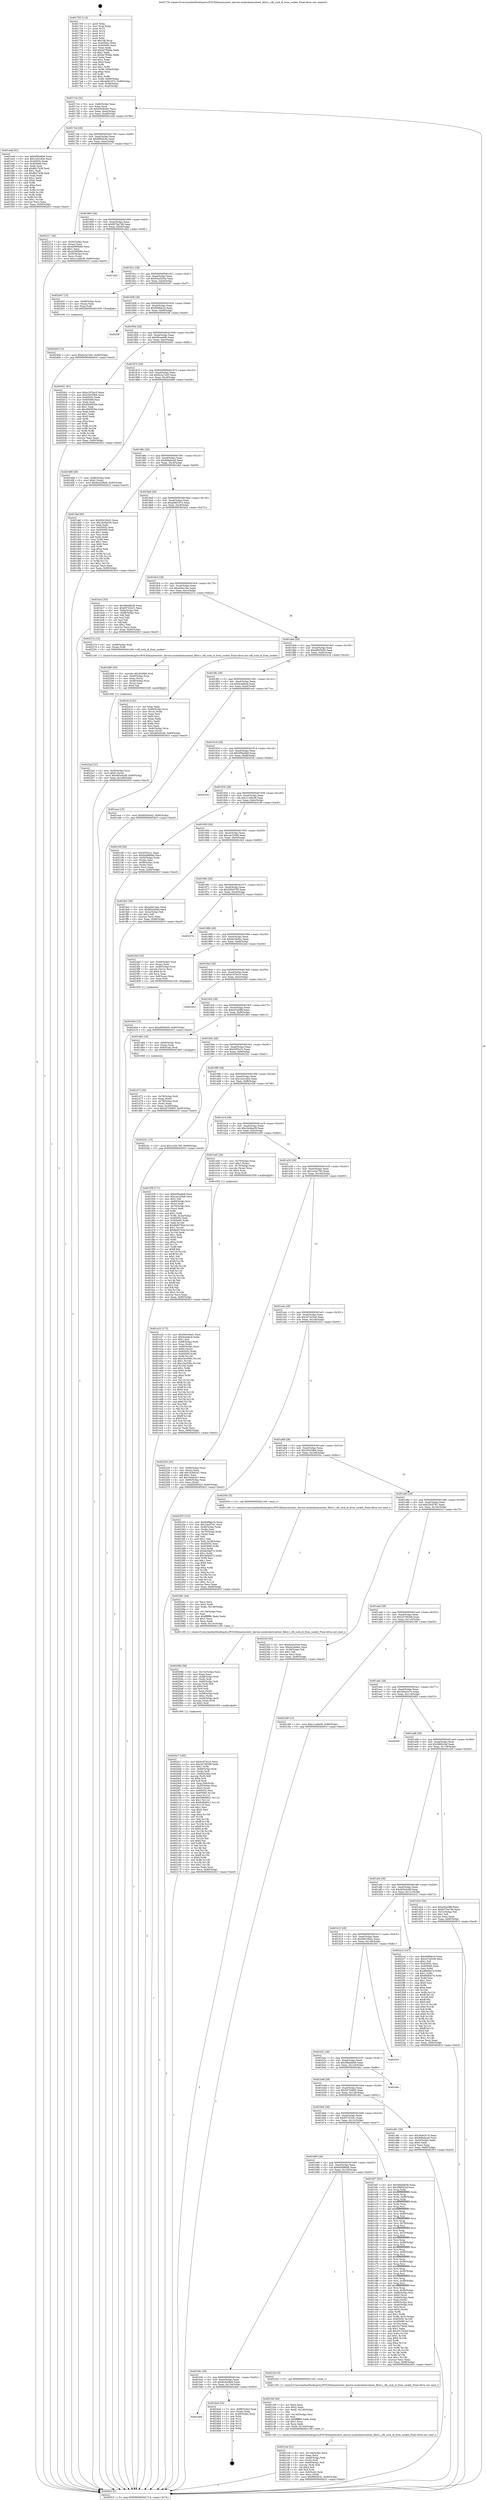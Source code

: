 digraph "0x401750" {
  label = "0x401750 (/mnt/c/Users/mathe/Desktop/tcc/POCII/binaries/extr_darwin-xnubsdnetcontent_filter.c_cfil_sock_id_from_socket_Final-ollvm.out::main(0))"
  labelloc = "t"
  node[shape=record]

  Entry [label="",width=0.3,height=0.3,shape=circle,fillcolor=black,style=filled]
  "0x4017c4" [label="{
     0x4017c4 [32]\l
     | [instrs]\l
     &nbsp;&nbsp;0x4017c4 \<+6\>: mov -0x90(%rbp),%eax\l
     &nbsp;&nbsp;0x4017ca \<+2\>: mov %eax,%ecx\l
     &nbsp;&nbsp;0x4017cc \<+6\>: sub $0x85b5b442,%ecx\l
     &nbsp;&nbsp;0x4017d2 \<+6\>: mov %eax,-0xa4(%rbp)\l
     &nbsp;&nbsp;0x4017d8 \<+6\>: mov %ecx,-0xa8(%rbp)\l
     &nbsp;&nbsp;0x4017de \<+6\>: je 0000000000401edd \<main+0x78d\>\l
  }"]
  "0x401edd" [label="{
     0x401edd [91]\l
     | [instrs]\l
     &nbsp;&nbsp;0x401edd \<+5\>: mov $0xbf5ba6b8,%eax\l
     &nbsp;&nbsp;0x401ee2 \<+5\>: mov $0x1a5ccd2e,%ecx\l
     &nbsp;&nbsp;0x401ee7 \<+7\>: mov 0x40505c,%edx\l
     &nbsp;&nbsp;0x401eee \<+7\>: mov 0x405060,%esi\l
     &nbsp;&nbsp;0x401ef5 \<+2\>: mov %edx,%edi\l
     &nbsp;&nbsp;0x401ef7 \<+6\>: add $0x8627b38,%edi\l
     &nbsp;&nbsp;0x401efd \<+3\>: sub $0x1,%edi\l
     &nbsp;&nbsp;0x401f00 \<+6\>: sub $0x8627b38,%edi\l
     &nbsp;&nbsp;0x401f06 \<+3\>: imul %edi,%edx\l
     &nbsp;&nbsp;0x401f09 \<+3\>: and $0x1,%edx\l
     &nbsp;&nbsp;0x401f0c \<+3\>: cmp $0x0,%edx\l
     &nbsp;&nbsp;0x401f0f \<+4\>: sete %r8b\l
     &nbsp;&nbsp;0x401f13 \<+3\>: cmp $0xa,%esi\l
     &nbsp;&nbsp;0x401f16 \<+4\>: setl %r9b\l
     &nbsp;&nbsp;0x401f1a \<+3\>: mov %r8b,%r10b\l
     &nbsp;&nbsp;0x401f1d \<+3\>: and %r9b,%r10b\l
     &nbsp;&nbsp;0x401f20 \<+3\>: xor %r9b,%r8b\l
     &nbsp;&nbsp;0x401f23 \<+3\>: or %r8b,%r10b\l
     &nbsp;&nbsp;0x401f26 \<+4\>: test $0x1,%r10b\l
     &nbsp;&nbsp;0x401f2a \<+3\>: cmovne %ecx,%eax\l
     &nbsp;&nbsp;0x401f2d \<+6\>: mov %eax,-0x90(%rbp)\l
     &nbsp;&nbsp;0x401f33 \<+5\>: jmp 000000000040261f \<main+0xecf\>\l
  }"]
  "0x4017e4" [label="{
     0x4017e4 [28]\l
     | [instrs]\l
     &nbsp;&nbsp;0x4017e4 \<+5\>: jmp 00000000004017e9 \<main+0x99\>\l
     &nbsp;&nbsp;0x4017e9 \<+6\>: mov -0xa4(%rbp),%eax\l
     &nbsp;&nbsp;0x4017ef \<+5\>: sub $0x8f40d24c,%eax\l
     &nbsp;&nbsp;0x4017f4 \<+6\>: mov %eax,-0xac(%rbp)\l
     &nbsp;&nbsp;0x4017fa \<+6\>: je 0000000000402217 \<main+0xac7\>\l
  }"]
  Exit [label="",width=0.3,height=0.3,shape=circle,fillcolor=black,style=filled,peripheries=2]
  "0x402217" [label="{
     0x402217 [42]\l
     | [instrs]\l
     &nbsp;&nbsp;0x402217 \<+4\>: mov -0x50(%rbp),%rax\l
     &nbsp;&nbsp;0x40221b \<+2\>: mov (%rax),%ecx\l
     &nbsp;&nbsp;0x40221d \<+6\>: sub $0x42090b60,%ecx\l
     &nbsp;&nbsp;0x402223 \<+3\>: add $0x1,%ecx\l
     &nbsp;&nbsp;0x402226 \<+6\>: add $0x42090b60,%ecx\l
     &nbsp;&nbsp;0x40222c \<+4\>: mov -0x50(%rbp),%rax\l
     &nbsp;&nbsp;0x402230 \<+2\>: mov %ecx,(%rax)\l
     &nbsp;&nbsp;0x402232 \<+10\>: movl $0xc1ca9a38,-0x90(%rbp)\l
     &nbsp;&nbsp;0x40223c \<+5\>: jmp 000000000040261f \<main+0xecf\>\l
  }"]
  "0x401800" [label="{
     0x401800 [28]\l
     | [instrs]\l
     &nbsp;&nbsp;0x401800 \<+5\>: jmp 0000000000401805 \<main+0xb5\>\l
     &nbsp;&nbsp;0x401805 \<+6\>: mov -0xa4(%rbp),%eax\l
     &nbsp;&nbsp;0x40180b \<+5\>: sub $0x937ba748,%eax\l
     &nbsp;&nbsp;0x401810 \<+6\>: mov %eax,-0xb0(%rbp)\l
     &nbsp;&nbsp;0x401816 \<+6\>: je 0000000000401d42 \<main+0x5f2\>\l
  }"]
  "0x401bb8" [label="{
     0x401bb8\l
  }", style=dashed]
  "0x401d42" [label="{
     0x401d42\l
  }", style=dashed]
  "0x40181c" [label="{
     0x40181c [28]\l
     | [instrs]\l
     &nbsp;&nbsp;0x40181c \<+5\>: jmp 0000000000401821 \<main+0xd1\>\l
     &nbsp;&nbsp;0x401821 \<+6\>: mov -0xa4(%rbp),%eax\l
     &nbsp;&nbsp;0x401827 \<+5\>: sub $0x93a3203a,%eax\l
     &nbsp;&nbsp;0x40182c \<+6\>: mov %eax,-0xb4(%rbp)\l
     &nbsp;&nbsp;0x401832 \<+6\>: je 0000000000402447 \<main+0xcf7\>\l
  }"]
  "0x4024a4" [label="{
     0x4024a4 [24]\l
     | [instrs]\l
     &nbsp;&nbsp;0x4024a4 \<+7\>: mov -0x88(%rbp),%rax\l
     &nbsp;&nbsp;0x4024ab \<+2\>: mov (%rax),%eax\l
     &nbsp;&nbsp;0x4024ad \<+4\>: lea -0x28(%rbp),%rsp\l
     &nbsp;&nbsp;0x4024b1 \<+1\>: pop %rbx\l
     &nbsp;&nbsp;0x4024b2 \<+2\>: pop %r12\l
     &nbsp;&nbsp;0x4024b4 \<+2\>: pop %r13\l
     &nbsp;&nbsp;0x4024b6 \<+2\>: pop %r14\l
     &nbsp;&nbsp;0x4024b8 \<+2\>: pop %r15\l
     &nbsp;&nbsp;0x4024ba \<+1\>: pop %rbp\l
     &nbsp;&nbsp;0x4024bb \<+1\>: ret\l
  }"]
  "0x402447" [label="{
     0x402447 [15]\l
     | [instrs]\l
     &nbsp;&nbsp;0x402447 \<+4\>: mov -0x68(%rbp),%rax\l
     &nbsp;&nbsp;0x40244b \<+3\>: mov (%rax),%rax\l
     &nbsp;&nbsp;0x40244e \<+3\>: mov %rax,%rdi\l
     &nbsp;&nbsp;0x402451 \<+5\>: call 0000000000401030 \<free@plt\>\l
     | [calls]\l
     &nbsp;&nbsp;0x401030 \{1\} (unknown)\l
  }"]
  "0x401838" [label="{
     0x401838 [28]\l
     | [instrs]\l
     &nbsp;&nbsp;0x401838 \<+5\>: jmp 000000000040183d \<main+0xed\>\l
     &nbsp;&nbsp;0x40183d \<+6\>: mov -0xa4(%rbp),%eax\l
     &nbsp;&nbsp;0x401843 \<+5\>: sub $0x949fab1b,%eax\l
     &nbsp;&nbsp;0x401848 \<+6\>: mov %eax,-0xb8(%rbp)\l
     &nbsp;&nbsp;0x40184e \<+6\>: je 00000000004025ff \<main+0xeaf\>\l
  }"]
  "0x402456" [label="{
     0x402456 [15]\l
     | [instrs]\l
     &nbsp;&nbsp;0x402456 \<+10\>: movl $0x9c2a7a50,-0x90(%rbp)\l
     &nbsp;&nbsp;0x402460 \<+5\>: jmp 000000000040261f \<main+0xecf\>\l
  }"]
  "0x4025ff" [label="{
     0x4025ff\l
  }", style=dashed]
  "0x401854" [label="{
     0x401854 [28]\l
     | [instrs]\l
     &nbsp;&nbsp;0x401854 \<+5\>: jmp 0000000000401859 \<main+0x109\>\l
     &nbsp;&nbsp;0x401859 \<+6\>: mov -0xa4(%rbp),%eax\l
     &nbsp;&nbsp;0x40185f \<+5\>: sub $0x96cee94b,%eax\l
     &nbsp;&nbsp;0x401864 \<+6\>: mov %eax,-0xbc(%rbp)\l
     &nbsp;&nbsp;0x40186a \<+6\>: je 0000000000402001 \<main+0x8b1\>\l
  }"]
  "0x40240e" [label="{
     0x40240e [15]\l
     | [instrs]\l
     &nbsp;&nbsp;0x40240e \<+10\>: movl $0xaf005b00,-0x90(%rbp)\l
     &nbsp;&nbsp;0x402418 \<+5\>: jmp 000000000040261f \<main+0xecf\>\l
  }"]
  "0x402001" [label="{
     0x402001 [91]\l
     | [instrs]\l
     &nbsp;&nbsp;0x402001 \<+5\>: mov $0xe197bcc5,%eax\l
     &nbsp;&nbsp;0x402006 \<+5\>: mov $0x25025fb4,%ecx\l
     &nbsp;&nbsp;0x40200b \<+7\>: mov 0x40505c,%edx\l
     &nbsp;&nbsp;0x402012 \<+7\>: mov 0x405060,%esi\l
     &nbsp;&nbsp;0x402019 \<+2\>: mov %edx,%edi\l
     &nbsp;&nbsp;0x40201b \<+6\>: add $0x4940830e,%edi\l
     &nbsp;&nbsp;0x402021 \<+3\>: sub $0x1,%edi\l
     &nbsp;&nbsp;0x402024 \<+6\>: sub $0x4940830e,%edi\l
     &nbsp;&nbsp;0x40202a \<+3\>: imul %edi,%edx\l
     &nbsp;&nbsp;0x40202d \<+3\>: and $0x1,%edx\l
     &nbsp;&nbsp;0x402030 \<+3\>: cmp $0x0,%edx\l
     &nbsp;&nbsp;0x402033 \<+4\>: sete %r8b\l
     &nbsp;&nbsp;0x402037 \<+3\>: cmp $0xa,%esi\l
     &nbsp;&nbsp;0x40203a \<+4\>: setl %r9b\l
     &nbsp;&nbsp;0x40203e \<+3\>: mov %r8b,%r10b\l
     &nbsp;&nbsp;0x402041 \<+3\>: and %r9b,%r10b\l
     &nbsp;&nbsp;0x402044 \<+3\>: xor %r9b,%r8b\l
     &nbsp;&nbsp;0x402047 \<+3\>: or %r8b,%r10b\l
     &nbsp;&nbsp;0x40204a \<+4\>: test $0x1,%r10b\l
     &nbsp;&nbsp;0x40204e \<+3\>: cmovne %ecx,%eax\l
     &nbsp;&nbsp;0x402051 \<+6\>: mov %eax,-0x90(%rbp)\l
     &nbsp;&nbsp;0x402057 \<+5\>: jmp 000000000040261f \<main+0xecf\>\l
  }"]
  "0x401870" [label="{
     0x401870 [28]\l
     | [instrs]\l
     &nbsp;&nbsp;0x401870 \<+5\>: jmp 0000000000401875 \<main+0x125\>\l
     &nbsp;&nbsp;0x401875 \<+6\>: mov -0xa4(%rbp),%eax\l
     &nbsp;&nbsp;0x40187b \<+5\>: sub $0x9c2a7a50,%eax\l
     &nbsp;&nbsp;0x401880 \<+6\>: mov %eax,-0xc0(%rbp)\l
     &nbsp;&nbsp;0x401886 \<+6\>: je 0000000000402488 \<main+0xd38\>\l
  }"]
  "0x4022a3" [label="{
     0x4022a3 [31]\l
     | [instrs]\l
     &nbsp;&nbsp;0x4022a3 \<+4\>: mov -0x40(%rbp),%rcx\l
     &nbsp;&nbsp;0x4022a7 \<+6\>: movl $0x0,(%rcx)\l
     &nbsp;&nbsp;0x4022ad \<+10\>: movl $0x465e5cd6,-0x90(%rbp)\l
     &nbsp;&nbsp;0x4022b7 \<+6\>: mov %eax,-0x148(%rbp)\l
     &nbsp;&nbsp;0x4022bd \<+5\>: jmp 000000000040261f \<main+0xecf\>\l
  }"]
  "0x402488" [label="{
     0x402488 [28]\l
     | [instrs]\l
     &nbsp;&nbsp;0x402488 \<+7\>: mov -0x88(%rbp),%rax\l
     &nbsp;&nbsp;0x40248f \<+6\>: movl $0x0,(%rax)\l
     &nbsp;&nbsp;0x402495 \<+10\>: movl $0x6e4208e9,-0x90(%rbp)\l
     &nbsp;&nbsp;0x40249f \<+5\>: jmp 000000000040261f \<main+0xecf\>\l
  }"]
  "0x40188c" [label="{
     0x40188c [28]\l
     | [instrs]\l
     &nbsp;&nbsp;0x40188c \<+5\>: jmp 0000000000401891 \<main+0x141\>\l
     &nbsp;&nbsp;0x401891 \<+6\>: mov -0xa4(%rbp),%eax\l
     &nbsp;&nbsp;0x401897 \<+5\>: sub $0x9d8abea0,%eax\l
     &nbsp;&nbsp;0x40189c \<+6\>: mov %eax,-0xc4(%rbp)\l
     &nbsp;&nbsp;0x4018a2 \<+6\>: je 0000000000401daf \<main+0x65f\>\l
  }"]
  "0x402286" [label="{
     0x402286 [29]\l
     | [instrs]\l
     &nbsp;&nbsp;0x402286 \<+10\>: movabs $0x4030b6,%rdi\l
     &nbsp;&nbsp;0x402290 \<+4\>: mov -0x48(%rbp),%rcx\l
     &nbsp;&nbsp;0x402294 \<+2\>: mov %eax,(%rcx)\l
     &nbsp;&nbsp;0x402296 \<+4\>: mov -0x48(%rbp),%rcx\l
     &nbsp;&nbsp;0x40229a \<+2\>: mov (%rcx),%esi\l
     &nbsp;&nbsp;0x40229c \<+2\>: mov $0x0,%al\l
     &nbsp;&nbsp;0x40229e \<+5\>: call 0000000000401040 \<printf@plt\>\l
     | [calls]\l
     &nbsp;&nbsp;0x401040 \{1\} (unknown)\l
  }"]
  "0x401daf" [label="{
     0x401daf [86]\l
     | [instrs]\l
     &nbsp;&nbsp;0x401daf \<+5\>: mov $0x56d16bd1,%eax\l
     &nbsp;&nbsp;0x401db4 \<+5\>: mov $0x1bc8ae39,%ecx\l
     &nbsp;&nbsp;0x401db9 \<+2\>: xor %edx,%edx\l
     &nbsp;&nbsp;0x401dbb \<+7\>: mov 0x40505c,%esi\l
     &nbsp;&nbsp;0x401dc2 \<+7\>: mov 0x405060,%edi\l
     &nbsp;&nbsp;0x401dc9 \<+3\>: sub $0x1,%edx\l
     &nbsp;&nbsp;0x401dcc \<+3\>: mov %esi,%r8d\l
     &nbsp;&nbsp;0x401dcf \<+3\>: add %edx,%r8d\l
     &nbsp;&nbsp;0x401dd2 \<+4\>: imul %r8d,%esi\l
     &nbsp;&nbsp;0x401dd6 \<+3\>: and $0x1,%esi\l
     &nbsp;&nbsp;0x401dd9 \<+3\>: cmp $0x0,%esi\l
     &nbsp;&nbsp;0x401ddc \<+4\>: sete %r9b\l
     &nbsp;&nbsp;0x401de0 \<+3\>: cmp $0xa,%edi\l
     &nbsp;&nbsp;0x401de3 \<+4\>: setl %r10b\l
     &nbsp;&nbsp;0x401de7 \<+3\>: mov %r9b,%r11b\l
     &nbsp;&nbsp;0x401dea \<+3\>: and %r10b,%r11b\l
     &nbsp;&nbsp;0x401ded \<+3\>: xor %r10b,%r9b\l
     &nbsp;&nbsp;0x401df0 \<+3\>: or %r9b,%r11b\l
     &nbsp;&nbsp;0x401df3 \<+4\>: test $0x1,%r11b\l
     &nbsp;&nbsp;0x401df7 \<+3\>: cmovne %ecx,%eax\l
     &nbsp;&nbsp;0x401dfa \<+6\>: mov %eax,-0x90(%rbp)\l
     &nbsp;&nbsp;0x401e00 \<+5\>: jmp 000000000040261f \<main+0xecf\>\l
  }"]
  "0x4018a8" [label="{
     0x4018a8 [28]\l
     | [instrs]\l
     &nbsp;&nbsp;0x4018a8 \<+5\>: jmp 00000000004018ad \<main+0x15d\>\l
     &nbsp;&nbsp;0x4018ad \<+6\>: mov -0xa4(%rbp),%eax\l
     &nbsp;&nbsp;0x4018b3 \<+5\>: sub $0xab8d1874,%eax\l
     &nbsp;&nbsp;0x4018b8 \<+6\>: mov %eax,-0xc8(%rbp)\l
     &nbsp;&nbsp;0x4018be \<+6\>: je 0000000000401bc2 \<main+0x472\>\l
  }"]
  "0x4021e4" [label="{
     0x4021e4 [51]\l
     | [instrs]\l
     &nbsp;&nbsp;0x4021e4 \<+6\>: mov -0x144(%rbp),%ecx\l
     &nbsp;&nbsp;0x4021ea \<+3\>: imul %eax,%ecx\l
     &nbsp;&nbsp;0x4021ed \<+4\>: mov -0x68(%rbp),%rdi\l
     &nbsp;&nbsp;0x4021f1 \<+3\>: mov (%rdi),%rdi\l
     &nbsp;&nbsp;0x4021f4 \<+4\>: mov -0x60(%rbp),%r8\l
     &nbsp;&nbsp;0x4021f8 \<+3\>: movslq (%r8),%r8\l
     &nbsp;&nbsp;0x4021fb \<+4\>: shl $0x4,%r8\l
     &nbsp;&nbsp;0x4021ff \<+3\>: add %r8,%rdi\l
     &nbsp;&nbsp;0x402202 \<+4\>: mov 0x8(%rdi),%rdi\l
     &nbsp;&nbsp;0x402206 \<+2\>: mov %ecx,(%rdi)\l
     &nbsp;&nbsp;0x402208 \<+10\>: movl $0x8f40d24c,-0x90(%rbp)\l
     &nbsp;&nbsp;0x402212 \<+5\>: jmp 000000000040261f \<main+0xecf\>\l
  }"]
  "0x401bc2" [label="{
     0x401bc2 [53]\l
     | [instrs]\l
     &nbsp;&nbsp;0x401bc2 \<+5\>: mov $0x58bddb58,%eax\l
     &nbsp;&nbsp;0x401bc7 \<+5\>: mov $0x657d1b51,%ecx\l
     &nbsp;&nbsp;0x401bcc \<+6\>: mov -0x8a(%rbp),%dl\l
     &nbsp;&nbsp;0x401bd2 \<+7\>: mov -0x89(%rbp),%sil\l
     &nbsp;&nbsp;0x401bd9 \<+3\>: mov %dl,%dil\l
     &nbsp;&nbsp;0x401bdc \<+3\>: and %sil,%dil\l
     &nbsp;&nbsp;0x401bdf \<+3\>: xor %sil,%dl\l
     &nbsp;&nbsp;0x401be2 \<+3\>: or %dl,%dil\l
     &nbsp;&nbsp;0x401be5 \<+4\>: test $0x1,%dil\l
     &nbsp;&nbsp;0x401be9 \<+3\>: cmovne %ecx,%eax\l
     &nbsp;&nbsp;0x401bec \<+6\>: mov %eax,-0x90(%rbp)\l
     &nbsp;&nbsp;0x401bf2 \<+5\>: jmp 000000000040261f \<main+0xecf\>\l
  }"]
  "0x4018c4" [label="{
     0x4018c4 [28]\l
     | [instrs]\l
     &nbsp;&nbsp;0x4018c4 \<+5\>: jmp 00000000004018c9 \<main+0x179\>\l
     &nbsp;&nbsp;0x4018c9 \<+6\>: mov -0xa4(%rbp),%eax\l
     &nbsp;&nbsp;0x4018cf \<+5\>: sub $0xad4e1dac,%eax\l
     &nbsp;&nbsp;0x4018d4 \<+6\>: mov %eax,-0xcc(%rbp)\l
     &nbsp;&nbsp;0x4018da \<+6\>: je 000000000040227a \<main+0xb2a\>\l
  }"]
  "0x40261f" [label="{
     0x40261f [5]\l
     | [instrs]\l
     &nbsp;&nbsp;0x40261f \<+5\>: jmp 00000000004017c4 \<main+0x74\>\l
  }"]
  "0x401750" [label="{
     0x401750 [116]\l
     | [instrs]\l
     &nbsp;&nbsp;0x401750 \<+1\>: push %rbp\l
     &nbsp;&nbsp;0x401751 \<+3\>: mov %rsp,%rbp\l
     &nbsp;&nbsp;0x401754 \<+2\>: push %r15\l
     &nbsp;&nbsp;0x401756 \<+2\>: push %r14\l
     &nbsp;&nbsp;0x401758 \<+2\>: push %r13\l
     &nbsp;&nbsp;0x40175a \<+2\>: push %r12\l
     &nbsp;&nbsp;0x40175c \<+1\>: push %rbx\l
     &nbsp;&nbsp;0x40175d \<+7\>: sub $0x148,%rsp\l
     &nbsp;&nbsp;0x401764 \<+7\>: mov 0x40505c,%eax\l
     &nbsp;&nbsp;0x40176b \<+7\>: mov 0x405060,%ecx\l
     &nbsp;&nbsp;0x401772 \<+2\>: mov %eax,%edx\l
     &nbsp;&nbsp;0x401774 \<+6\>: add $0xbe7f0dde,%edx\l
     &nbsp;&nbsp;0x40177a \<+3\>: sub $0x1,%edx\l
     &nbsp;&nbsp;0x40177d \<+6\>: sub $0xbe7f0dde,%edx\l
     &nbsp;&nbsp;0x401783 \<+3\>: imul %edx,%eax\l
     &nbsp;&nbsp;0x401786 \<+3\>: and $0x1,%eax\l
     &nbsp;&nbsp;0x401789 \<+3\>: cmp $0x0,%eax\l
     &nbsp;&nbsp;0x40178c \<+4\>: sete %r8b\l
     &nbsp;&nbsp;0x401790 \<+4\>: and $0x1,%r8b\l
     &nbsp;&nbsp;0x401794 \<+7\>: mov %r8b,-0x8a(%rbp)\l
     &nbsp;&nbsp;0x40179b \<+3\>: cmp $0xa,%ecx\l
     &nbsp;&nbsp;0x40179e \<+4\>: setl %r8b\l
     &nbsp;&nbsp;0x4017a2 \<+4\>: and $0x1,%r8b\l
     &nbsp;&nbsp;0x4017a6 \<+7\>: mov %r8b,-0x89(%rbp)\l
     &nbsp;&nbsp;0x4017ad \<+10\>: movl $0xab8d1874,-0x90(%rbp)\l
     &nbsp;&nbsp;0x4017b7 \<+6\>: mov %edi,-0x94(%rbp)\l
     &nbsp;&nbsp;0x4017bd \<+7\>: mov %rsi,-0xa0(%rbp)\l
  }"]
  "0x4021b8" [label="{
     0x4021b8 [44]\l
     | [instrs]\l
     &nbsp;&nbsp;0x4021b8 \<+2\>: xor %ecx,%ecx\l
     &nbsp;&nbsp;0x4021ba \<+5\>: mov $0x2,%edx\l
     &nbsp;&nbsp;0x4021bf \<+6\>: mov %edx,-0x140(%rbp)\l
     &nbsp;&nbsp;0x4021c5 \<+1\>: cltd\l
     &nbsp;&nbsp;0x4021c6 \<+6\>: mov -0x140(%rbp),%esi\l
     &nbsp;&nbsp;0x4021cc \<+2\>: idiv %esi\l
     &nbsp;&nbsp;0x4021ce \<+6\>: imul $0xfffffffe,%edx,%edx\l
     &nbsp;&nbsp;0x4021d4 \<+3\>: sub $0x1,%ecx\l
     &nbsp;&nbsp;0x4021d7 \<+2\>: sub %ecx,%edx\l
     &nbsp;&nbsp;0x4021d9 \<+6\>: mov %edx,-0x144(%rbp)\l
     &nbsp;&nbsp;0x4021df \<+5\>: call 0000000000401160 \<next_i\>\l
     | [calls]\l
     &nbsp;&nbsp;0x401160 \{1\} (/mnt/c/Users/mathe/Desktop/tcc/POCII/binaries/extr_darwin-xnubsdnetcontent_filter.c_cfil_sock_id_from_socket_Final-ollvm.out::next_i)\l
  }"]
  "0x40227a" [label="{
     0x40227a [12]\l
     | [instrs]\l
     &nbsp;&nbsp;0x40227a \<+4\>: mov -0x68(%rbp),%rax\l
     &nbsp;&nbsp;0x40227e \<+3\>: mov (%rax),%rdi\l
     &nbsp;&nbsp;0x402281 \<+5\>: call 0000000000401240 \<cfil_sock_id_from_socket\>\l
     | [calls]\l
     &nbsp;&nbsp;0x401240 \{1\} (/mnt/c/Users/mathe/Desktop/tcc/POCII/binaries/extr_darwin-xnubsdnetcontent_filter.c_cfil_sock_id_from_socket_Final-ollvm.out::cfil_sock_id_from_socket)\l
  }"]
  "0x4018e0" [label="{
     0x4018e0 [28]\l
     | [instrs]\l
     &nbsp;&nbsp;0x4018e0 \<+5\>: jmp 00000000004018e5 \<main+0x195\>\l
     &nbsp;&nbsp;0x4018e5 \<+6\>: mov -0xa4(%rbp),%eax\l
     &nbsp;&nbsp;0x4018eb \<+5\>: sub $0xaf005b00,%eax\l
     &nbsp;&nbsp;0x4018f0 \<+6\>: mov %eax,-0xd0(%rbp)\l
     &nbsp;&nbsp;0x4018f6 \<+6\>: je 000000000040241d \<main+0xccd\>\l
  }"]
  "0x401b9c" [label="{
     0x401b9c [28]\l
     | [instrs]\l
     &nbsp;&nbsp;0x401b9c \<+5\>: jmp 0000000000401ba1 \<main+0x451\>\l
     &nbsp;&nbsp;0x401ba1 \<+6\>: mov -0xa4(%rbp),%eax\l
     &nbsp;&nbsp;0x401ba7 \<+5\>: sub $0x6e4208e9,%eax\l
     &nbsp;&nbsp;0x401bac \<+6\>: mov %eax,-0x134(%rbp)\l
     &nbsp;&nbsp;0x401bb2 \<+6\>: je 00000000004024a4 \<main+0xd54\>\l
  }"]
  "0x40241d" [label="{
     0x40241d [42]\l
     | [instrs]\l
     &nbsp;&nbsp;0x40241d \<+2\>: xor %eax,%eax\l
     &nbsp;&nbsp;0x40241f \<+4\>: mov -0x40(%rbp),%rcx\l
     &nbsp;&nbsp;0x402423 \<+2\>: mov (%rcx),%edx\l
     &nbsp;&nbsp;0x402425 \<+2\>: mov %eax,%esi\l
     &nbsp;&nbsp;0x402427 \<+2\>: sub %edx,%esi\l
     &nbsp;&nbsp;0x402429 \<+2\>: mov %eax,%edx\l
     &nbsp;&nbsp;0x40242b \<+3\>: sub $0x1,%edx\l
     &nbsp;&nbsp;0x40242e \<+2\>: add %edx,%esi\l
     &nbsp;&nbsp;0x402430 \<+2\>: sub %esi,%eax\l
     &nbsp;&nbsp;0x402432 \<+4\>: mov -0x40(%rbp),%rcx\l
     &nbsp;&nbsp;0x402436 \<+2\>: mov %eax,(%rcx)\l
     &nbsp;&nbsp;0x402438 \<+10\>: movl $0x465e5cd6,-0x90(%rbp)\l
     &nbsp;&nbsp;0x402442 \<+5\>: jmp 000000000040261f \<main+0xecf\>\l
  }"]
  "0x4018fc" [label="{
     0x4018fc [28]\l
     | [instrs]\l
     &nbsp;&nbsp;0x4018fc \<+5\>: jmp 0000000000401901 \<main+0x1b1\>\l
     &nbsp;&nbsp;0x401901 \<+6\>: mov -0xa4(%rbp),%eax\l
     &nbsp;&nbsp;0x401907 \<+5\>: sub $0xbceefecb,%eax\l
     &nbsp;&nbsp;0x40190c \<+6\>: mov %eax,-0xd4(%rbp)\l
     &nbsp;&nbsp;0x401912 \<+6\>: je 0000000000401ece \<main+0x77e\>\l
  }"]
  "0x4021b3" [label="{
     0x4021b3 [5]\l
     | [instrs]\l
     &nbsp;&nbsp;0x4021b3 \<+5\>: call 0000000000401160 \<next_i\>\l
     | [calls]\l
     &nbsp;&nbsp;0x401160 \{1\} (/mnt/c/Users/mathe/Desktop/tcc/POCII/binaries/extr_darwin-xnubsdnetcontent_filter.c_cfil_sock_id_from_socket_Final-ollvm.out::next_i)\l
  }"]
  "0x401ece" [label="{
     0x401ece [15]\l
     | [instrs]\l
     &nbsp;&nbsp;0x401ece \<+10\>: movl $0x85b5b442,-0x90(%rbp)\l
     &nbsp;&nbsp;0x401ed8 \<+5\>: jmp 000000000040261f \<main+0xecf\>\l
  }"]
  "0x401918" [label="{
     0x401918 [28]\l
     | [instrs]\l
     &nbsp;&nbsp;0x401918 \<+5\>: jmp 000000000040191d \<main+0x1cd\>\l
     &nbsp;&nbsp;0x40191d \<+6\>: mov -0xa4(%rbp),%eax\l
     &nbsp;&nbsp;0x401923 \<+5\>: sub $0xbf5ba6b8,%eax\l
     &nbsp;&nbsp;0x401928 \<+6\>: mov %eax,-0xd8(%rbp)\l
     &nbsp;&nbsp;0x40192e \<+6\>: je 000000000040253e \<main+0xdee\>\l
  }"]
  "0x4020c7" [label="{
     0x4020c7 [185]\l
     | [instrs]\l
     &nbsp;&nbsp;0x4020c7 \<+5\>: mov $0xe197bcc5,%ecx\l
     &nbsp;&nbsp;0x4020cc \<+5\>: mov $0x2d7493d6,%edx\l
     &nbsp;&nbsp;0x4020d1 \<+3\>: mov $0x1,%r9b\l
     &nbsp;&nbsp;0x4020d4 \<+4\>: mov -0x68(%rbp),%rdi\l
     &nbsp;&nbsp;0x4020d8 \<+3\>: mov (%rdi),%rdi\l
     &nbsp;&nbsp;0x4020db \<+4\>: mov -0x60(%rbp),%r8\l
     &nbsp;&nbsp;0x4020df \<+3\>: movslq (%r8),%r8\l
     &nbsp;&nbsp;0x4020e2 \<+4\>: shl $0x4,%r8\l
     &nbsp;&nbsp;0x4020e6 \<+3\>: add %r8,%rdi\l
     &nbsp;&nbsp;0x4020e9 \<+4\>: mov %rax,0x8(%rdi)\l
     &nbsp;&nbsp;0x4020ed \<+4\>: mov -0x50(%rbp),%rax\l
     &nbsp;&nbsp;0x4020f1 \<+6\>: movl $0x0,(%rax)\l
     &nbsp;&nbsp;0x4020f7 \<+7\>: mov 0x40505c,%esi\l
     &nbsp;&nbsp;0x4020fe \<+8\>: mov 0x405060,%r10d\l
     &nbsp;&nbsp;0x402106 \<+3\>: mov %esi,%r11d\l
     &nbsp;&nbsp;0x402109 \<+7\>: add $0x5d6d00c1,%r11d\l
     &nbsp;&nbsp;0x402110 \<+4\>: sub $0x1,%r11d\l
     &nbsp;&nbsp;0x402114 \<+7\>: sub $0x5d6d00c1,%r11d\l
     &nbsp;&nbsp;0x40211b \<+4\>: imul %r11d,%esi\l
     &nbsp;&nbsp;0x40211f \<+3\>: and $0x1,%esi\l
     &nbsp;&nbsp;0x402122 \<+3\>: cmp $0x0,%esi\l
     &nbsp;&nbsp;0x402125 \<+3\>: sete %bl\l
     &nbsp;&nbsp;0x402128 \<+4\>: cmp $0xa,%r10d\l
     &nbsp;&nbsp;0x40212c \<+4\>: setl %r14b\l
     &nbsp;&nbsp;0x402130 \<+3\>: mov %bl,%r15b\l
     &nbsp;&nbsp;0x402133 \<+4\>: xor $0xff,%r15b\l
     &nbsp;&nbsp;0x402137 \<+3\>: mov %r14b,%r12b\l
     &nbsp;&nbsp;0x40213a \<+4\>: xor $0xff,%r12b\l
     &nbsp;&nbsp;0x40213e \<+4\>: xor $0x0,%r9b\l
     &nbsp;&nbsp;0x402142 \<+3\>: mov %r15b,%r13b\l
     &nbsp;&nbsp;0x402145 \<+4\>: and $0x0,%r13b\l
     &nbsp;&nbsp;0x402149 \<+3\>: and %r9b,%bl\l
     &nbsp;&nbsp;0x40214c \<+3\>: mov %r12b,%al\l
     &nbsp;&nbsp;0x40214f \<+2\>: and $0x0,%al\l
     &nbsp;&nbsp;0x402151 \<+3\>: and %r9b,%r14b\l
     &nbsp;&nbsp;0x402154 \<+3\>: or %bl,%r13b\l
     &nbsp;&nbsp;0x402157 \<+3\>: or %r14b,%al\l
     &nbsp;&nbsp;0x40215a \<+3\>: xor %al,%r13b\l
     &nbsp;&nbsp;0x40215d \<+3\>: or %r12b,%r15b\l
     &nbsp;&nbsp;0x402160 \<+4\>: xor $0xff,%r15b\l
     &nbsp;&nbsp;0x402164 \<+4\>: or $0x0,%r9b\l
     &nbsp;&nbsp;0x402168 \<+3\>: and %r9b,%r15b\l
     &nbsp;&nbsp;0x40216b \<+3\>: or %r15b,%r13b\l
     &nbsp;&nbsp;0x40216e \<+4\>: test $0x1,%r13b\l
     &nbsp;&nbsp;0x402172 \<+3\>: cmovne %edx,%ecx\l
     &nbsp;&nbsp;0x402175 \<+6\>: mov %ecx,-0x90(%rbp)\l
     &nbsp;&nbsp;0x40217b \<+5\>: jmp 000000000040261f \<main+0xecf\>\l
  }"]
  "0x40253e" [label="{
     0x40253e\l
  }", style=dashed]
  "0x401934" [label="{
     0x401934 [28]\l
     | [instrs]\l
     &nbsp;&nbsp;0x401934 \<+5\>: jmp 0000000000401939 \<main+0x1e9\>\l
     &nbsp;&nbsp;0x401939 \<+6\>: mov -0xa4(%rbp),%eax\l
     &nbsp;&nbsp;0x40193f \<+5\>: sub $0xc1ca9a38,%eax\l
     &nbsp;&nbsp;0x401944 \<+6\>: mov %eax,-0xdc(%rbp)\l
     &nbsp;&nbsp;0x40194a \<+6\>: je 000000000040218f \<main+0xa3f\>\l
  }"]
  "0x40208d" [label="{
     0x40208d [58]\l
     | [instrs]\l
     &nbsp;&nbsp;0x40208d \<+6\>: mov -0x13c(%rbp),%ecx\l
     &nbsp;&nbsp;0x402093 \<+3\>: imul %eax,%ecx\l
     &nbsp;&nbsp;0x402096 \<+4\>: mov -0x68(%rbp),%rdi\l
     &nbsp;&nbsp;0x40209a \<+3\>: mov (%rdi),%rdi\l
     &nbsp;&nbsp;0x40209d \<+4\>: mov -0x60(%rbp),%r8\l
     &nbsp;&nbsp;0x4020a1 \<+3\>: movslq (%r8),%r8\l
     &nbsp;&nbsp;0x4020a4 \<+4\>: shl $0x4,%r8\l
     &nbsp;&nbsp;0x4020a8 \<+3\>: add %r8,%rdi\l
     &nbsp;&nbsp;0x4020ab \<+2\>: mov %ecx,(%rdi)\l
     &nbsp;&nbsp;0x4020ad \<+4\>: mov -0x58(%rbp),%rdi\l
     &nbsp;&nbsp;0x4020b1 \<+6\>: movl $0x1,(%rdi)\l
     &nbsp;&nbsp;0x4020b7 \<+4\>: mov -0x58(%rbp),%rdi\l
     &nbsp;&nbsp;0x4020bb \<+3\>: movslq (%rdi),%rdi\l
     &nbsp;&nbsp;0x4020be \<+4\>: shl $0x2,%rdi\l
     &nbsp;&nbsp;0x4020c2 \<+5\>: call 0000000000401050 \<malloc@plt\>\l
     | [calls]\l
     &nbsp;&nbsp;0x401050 \{1\} (unknown)\l
  }"]
  "0x40218f" [label="{
     0x40218f [36]\l
     | [instrs]\l
     &nbsp;&nbsp;0x40218f \<+5\>: mov $0x5055c31,%eax\l
     &nbsp;&nbsp;0x402194 \<+5\>: mov $0x6a4896b6,%ecx\l
     &nbsp;&nbsp;0x402199 \<+4\>: mov -0x50(%rbp),%rdx\l
     &nbsp;&nbsp;0x40219d \<+2\>: mov (%rdx),%esi\l
     &nbsp;&nbsp;0x40219f \<+4\>: mov -0x58(%rbp),%rdx\l
     &nbsp;&nbsp;0x4021a3 \<+2\>: cmp (%rdx),%esi\l
     &nbsp;&nbsp;0x4021a5 \<+3\>: cmovl %ecx,%eax\l
     &nbsp;&nbsp;0x4021a8 \<+6\>: mov %eax,-0x90(%rbp)\l
     &nbsp;&nbsp;0x4021ae \<+5\>: jmp 000000000040261f \<main+0xecf\>\l
  }"]
  "0x401950" [label="{
     0x401950 [28]\l
     | [instrs]\l
     &nbsp;&nbsp;0x401950 \<+5\>: jmp 0000000000401955 \<main+0x205\>\l
     &nbsp;&nbsp;0x401955 \<+6\>: mov -0xa4(%rbp),%eax\l
     &nbsp;&nbsp;0x40195b \<+5\>: sub $0xcae220b8,%eax\l
     &nbsp;&nbsp;0x401960 \<+6\>: mov %eax,-0xe0(%rbp)\l
     &nbsp;&nbsp;0x401966 \<+6\>: je 0000000000401fe3 \<main+0x893\>\l
  }"]
  "0x402061" [label="{
     0x402061 [44]\l
     | [instrs]\l
     &nbsp;&nbsp;0x402061 \<+2\>: xor %ecx,%ecx\l
     &nbsp;&nbsp;0x402063 \<+5\>: mov $0x2,%edx\l
     &nbsp;&nbsp;0x402068 \<+6\>: mov %edx,-0x138(%rbp)\l
     &nbsp;&nbsp;0x40206e \<+1\>: cltd\l
     &nbsp;&nbsp;0x40206f \<+6\>: mov -0x138(%rbp),%esi\l
     &nbsp;&nbsp;0x402075 \<+2\>: idiv %esi\l
     &nbsp;&nbsp;0x402077 \<+6\>: imul $0xfffffffe,%edx,%edx\l
     &nbsp;&nbsp;0x40207d \<+3\>: sub $0x1,%ecx\l
     &nbsp;&nbsp;0x402080 \<+2\>: sub %ecx,%edx\l
     &nbsp;&nbsp;0x402082 \<+6\>: mov %edx,-0x13c(%rbp)\l
     &nbsp;&nbsp;0x402088 \<+5\>: call 0000000000401160 \<next_i\>\l
     | [calls]\l
     &nbsp;&nbsp;0x401160 \{1\} (/mnt/c/Users/mathe/Desktop/tcc/POCII/binaries/extr_darwin-xnubsdnetcontent_filter.c_cfil_sock_id_from_socket_Final-ollvm.out::next_i)\l
  }"]
  "0x401fe3" [label="{
     0x401fe3 [30]\l
     | [instrs]\l
     &nbsp;&nbsp;0x401fe3 \<+5\>: mov $0xad4e1dac,%eax\l
     &nbsp;&nbsp;0x401fe8 \<+5\>: mov $0x96cee94b,%ecx\l
     &nbsp;&nbsp;0x401fed \<+3\>: mov -0x2a(%rbp),%dl\l
     &nbsp;&nbsp;0x401ff0 \<+3\>: test $0x1,%dl\l
     &nbsp;&nbsp;0x401ff3 \<+3\>: cmovne %ecx,%eax\l
     &nbsp;&nbsp;0x401ff6 \<+6\>: mov %eax,-0x90(%rbp)\l
     &nbsp;&nbsp;0x401ffc \<+5\>: jmp 000000000040261f \<main+0xecf\>\l
  }"]
  "0x40196c" [label="{
     0x40196c [28]\l
     | [instrs]\l
     &nbsp;&nbsp;0x40196c \<+5\>: jmp 0000000000401971 \<main+0x221\>\l
     &nbsp;&nbsp;0x401971 \<+6\>: mov -0xa4(%rbp),%eax\l
     &nbsp;&nbsp;0x401977 \<+5\>: sub $0xd26457f0,%eax\l
     &nbsp;&nbsp;0x40197c \<+6\>: mov %eax,-0xe4(%rbp)\l
     &nbsp;&nbsp;0x401982 \<+6\>: je 0000000000402474 \<main+0xd24\>\l
  }"]
  "0x401e22" [label="{
     0x401e22 [172]\l
     | [instrs]\l
     &nbsp;&nbsp;0x401e22 \<+5\>: mov $0x56d16bd1,%ecx\l
     &nbsp;&nbsp;0x401e27 \<+5\>: mov $0xbceefecb,%edx\l
     &nbsp;&nbsp;0x401e2c \<+3\>: mov $0x1,%sil\l
     &nbsp;&nbsp;0x401e2f \<+4\>: mov -0x68(%rbp),%rdi\l
     &nbsp;&nbsp;0x401e33 \<+3\>: mov %rax,(%rdi)\l
     &nbsp;&nbsp;0x401e36 \<+4\>: mov -0x60(%rbp),%rax\l
     &nbsp;&nbsp;0x401e3a \<+6\>: movl $0x0,(%rax)\l
     &nbsp;&nbsp;0x401e40 \<+8\>: mov 0x40505c,%r8d\l
     &nbsp;&nbsp;0x401e48 \<+8\>: mov 0x405060,%r9d\l
     &nbsp;&nbsp;0x401e50 \<+3\>: mov %r8d,%r10d\l
     &nbsp;&nbsp;0x401e53 \<+7\>: add $0xc3ec590c,%r10d\l
     &nbsp;&nbsp;0x401e5a \<+4\>: sub $0x1,%r10d\l
     &nbsp;&nbsp;0x401e5e \<+7\>: sub $0xc3ec590c,%r10d\l
     &nbsp;&nbsp;0x401e65 \<+4\>: imul %r10d,%r8d\l
     &nbsp;&nbsp;0x401e69 \<+4\>: and $0x1,%r8d\l
     &nbsp;&nbsp;0x401e6d \<+4\>: cmp $0x0,%r8d\l
     &nbsp;&nbsp;0x401e71 \<+4\>: sete %r11b\l
     &nbsp;&nbsp;0x401e75 \<+4\>: cmp $0xa,%r9d\l
     &nbsp;&nbsp;0x401e79 \<+3\>: setl %bl\l
     &nbsp;&nbsp;0x401e7c \<+3\>: mov %r11b,%r14b\l
     &nbsp;&nbsp;0x401e7f \<+4\>: xor $0xff,%r14b\l
     &nbsp;&nbsp;0x401e83 \<+3\>: mov %bl,%r15b\l
     &nbsp;&nbsp;0x401e86 \<+4\>: xor $0xff,%r15b\l
     &nbsp;&nbsp;0x401e8a \<+4\>: xor $0x0,%sil\l
     &nbsp;&nbsp;0x401e8e \<+3\>: mov %r14b,%r12b\l
     &nbsp;&nbsp;0x401e91 \<+4\>: and $0x0,%r12b\l
     &nbsp;&nbsp;0x401e95 \<+3\>: and %sil,%r11b\l
     &nbsp;&nbsp;0x401e98 \<+3\>: mov %r15b,%r13b\l
     &nbsp;&nbsp;0x401e9b \<+4\>: and $0x0,%r13b\l
     &nbsp;&nbsp;0x401e9f \<+3\>: and %sil,%bl\l
     &nbsp;&nbsp;0x401ea2 \<+3\>: or %r11b,%r12b\l
     &nbsp;&nbsp;0x401ea5 \<+3\>: or %bl,%r13b\l
     &nbsp;&nbsp;0x401ea8 \<+3\>: xor %r13b,%r12b\l
     &nbsp;&nbsp;0x401eab \<+3\>: or %r15b,%r14b\l
     &nbsp;&nbsp;0x401eae \<+4\>: xor $0xff,%r14b\l
     &nbsp;&nbsp;0x401eb2 \<+4\>: or $0x0,%sil\l
     &nbsp;&nbsp;0x401eb6 \<+3\>: and %sil,%r14b\l
     &nbsp;&nbsp;0x401eb9 \<+3\>: or %r14b,%r12b\l
     &nbsp;&nbsp;0x401ebc \<+4\>: test $0x1,%r12b\l
     &nbsp;&nbsp;0x401ec0 \<+3\>: cmovne %edx,%ecx\l
     &nbsp;&nbsp;0x401ec3 \<+6\>: mov %ecx,-0x90(%rbp)\l
     &nbsp;&nbsp;0x401ec9 \<+5\>: jmp 000000000040261f \<main+0xecf\>\l
  }"]
  "0x402474" [label="{
     0x402474\l
  }", style=dashed]
  "0x401988" [label="{
     0x401988 [28]\l
     | [instrs]\l
     &nbsp;&nbsp;0x401988 \<+5\>: jmp 000000000040198d \<main+0x23d\>\l
     &nbsp;&nbsp;0x40198d \<+6\>: mov -0xa4(%rbp),%eax\l
     &nbsp;&nbsp;0x401993 \<+5\>: sub $0xde2de6ec,%eax\l
     &nbsp;&nbsp;0x401998 \<+6\>: mov %eax,-0xe8(%rbp)\l
     &nbsp;&nbsp;0x40199e \<+6\>: je 00000000004023ed \<main+0xc9d\>\l
  }"]
  "0x401d73" [label="{
     0x401d73 [30]\l
     | [instrs]\l
     &nbsp;&nbsp;0x401d73 \<+4\>: mov -0x78(%rbp),%rdi\l
     &nbsp;&nbsp;0x401d77 \<+2\>: mov %eax,(%rdi)\l
     &nbsp;&nbsp;0x401d79 \<+4\>: mov -0x78(%rbp),%rdi\l
     &nbsp;&nbsp;0x401d7d \<+2\>: mov (%rdi),%eax\l
     &nbsp;&nbsp;0x401d7f \<+3\>: mov %eax,-0x30(%rbp)\l
     &nbsp;&nbsp;0x401d82 \<+10\>: movl $0x5d754905,-0x90(%rbp)\l
     &nbsp;&nbsp;0x401d8c \<+5\>: jmp 000000000040261f \<main+0xecf\>\l
  }"]
  "0x4023ed" [label="{
     0x4023ed [33]\l
     | [instrs]\l
     &nbsp;&nbsp;0x4023ed \<+4\>: mov -0x68(%rbp),%rax\l
     &nbsp;&nbsp;0x4023f1 \<+3\>: mov (%rax),%rax\l
     &nbsp;&nbsp;0x4023f4 \<+4\>: mov -0x40(%rbp),%rcx\l
     &nbsp;&nbsp;0x4023f8 \<+3\>: movslq (%rcx),%rcx\l
     &nbsp;&nbsp;0x4023fb \<+4\>: shl $0x4,%rcx\l
     &nbsp;&nbsp;0x4023ff \<+3\>: add %rcx,%rax\l
     &nbsp;&nbsp;0x402402 \<+4\>: mov 0x8(%rax),%rax\l
     &nbsp;&nbsp;0x402406 \<+3\>: mov %rax,%rdi\l
     &nbsp;&nbsp;0x402409 \<+5\>: call 0000000000401030 \<free@plt\>\l
     | [calls]\l
     &nbsp;&nbsp;0x401030 \{1\} (unknown)\l
  }"]
  "0x4019a4" [label="{
     0x4019a4 [28]\l
     | [instrs]\l
     &nbsp;&nbsp;0x4019a4 \<+5\>: jmp 00000000004019a9 \<main+0x259\>\l
     &nbsp;&nbsp;0x4019a9 \<+6\>: mov -0xa4(%rbp),%eax\l
     &nbsp;&nbsp;0x4019af \<+5\>: sub $0xe197bcc5,%eax\l
     &nbsp;&nbsp;0x4019b4 \<+6\>: mov %eax,-0xec(%rbp)\l
     &nbsp;&nbsp;0x4019ba \<+6\>: je 0000000000402563 \<main+0xe13\>\l
  }"]
  "0x401b80" [label="{
     0x401b80 [28]\l
     | [instrs]\l
     &nbsp;&nbsp;0x401b80 \<+5\>: jmp 0000000000401b85 \<main+0x435\>\l
     &nbsp;&nbsp;0x401b85 \<+6\>: mov -0xa4(%rbp),%eax\l
     &nbsp;&nbsp;0x401b8b \<+5\>: sub $0x6a4896b6,%eax\l
     &nbsp;&nbsp;0x401b90 \<+6\>: mov %eax,-0x130(%rbp)\l
     &nbsp;&nbsp;0x401b96 \<+6\>: je 00000000004021b3 \<main+0xa63\>\l
  }"]
  "0x402563" [label="{
     0x402563\l
  }", style=dashed]
  "0x4019c0" [label="{
     0x4019c0 [28]\l
     | [instrs]\l
     &nbsp;&nbsp;0x4019c0 \<+5\>: jmp 00000000004019c5 \<main+0x275\>\l
     &nbsp;&nbsp;0x4019c5 \<+6\>: mov -0xa4(%rbp),%eax\l
     &nbsp;&nbsp;0x4019cb \<+5\>: sub $0xe42a5f8f,%eax\l
     &nbsp;&nbsp;0x4019d0 \<+6\>: mov %eax,-0xf0(%rbp)\l
     &nbsp;&nbsp;0x4019d6 \<+6\>: je 0000000000401d63 \<main+0x613\>\l
  }"]
  "0x401bf7" [label="{
     0x401bf7 [301]\l
     | [instrs]\l
     &nbsp;&nbsp;0x401bf7 \<+5\>: mov $0x58bddb58,%eax\l
     &nbsp;&nbsp;0x401bfc \<+5\>: mov $0x386043af,%ecx\l
     &nbsp;&nbsp;0x401c01 \<+3\>: mov %rsp,%rdx\l
     &nbsp;&nbsp;0x401c04 \<+4\>: add $0xfffffffffffffff0,%rdx\l
     &nbsp;&nbsp;0x401c08 \<+3\>: mov %rdx,%rsp\l
     &nbsp;&nbsp;0x401c0b \<+7\>: mov %rdx,-0x88(%rbp)\l
     &nbsp;&nbsp;0x401c12 \<+3\>: mov %rsp,%rdx\l
     &nbsp;&nbsp;0x401c15 \<+4\>: add $0xfffffffffffffff0,%rdx\l
     &nbsp;&nbsp;0x401c19 \<+3\>: mov %rdx,%rsp\l
     &nbsp;&nbsp;0x401c1c \<+3\>: mov %rsp,%rsi\l
     &nbsp;&nbsp;0x401c1f \<+4\>: add $0xfffffffffffffff0,%rsi\l
     &nbsp;&nbsp;0x401c23 \<+3\>: mov %rsi,%rsp\l
     &nbsp;&nbsp;0x401c26 \<+4\>: mov %rsi,-0x80(%rbp)\l
     &nbsp;&nbsp;0x401c2a \<+3\>: mov %rsp,%rsi\l
     &nbsp;&nbsp;0x401c2d \<+4\>: add $0xfffffffffffffff0,%rsi\l
     &nbsp;&nbsp;0x401c31 \<+3\>: mov %rsi,%rsp\l
     &nbsp;&nbsp;0x401c34 \<+4\>: mov %rsi,-0x78(%rbp)\l
     &nbsp;&nbsp;0x401c38 \<+3\>: mov %rsp,%rsi\l
     &nbsp;&nbsp;0x401c3b \<+4\>: add $0xfffffffffffffff0,%rsi\l
     &nbsp;&nbsp;0x401c3f \<+3\>: mov %rsi,%rsp\l
     &nbsp;&nbsp;0x401c42 \<+4\>: mov %rsi,-0x70(%rbp)\l
     &nbsp;&nbsp;0x401c46 \<+3\>: mov %rsp,%rsi\l
     &nbsp;&nbsp;0x401c49 \<+4\>: add $0xfffffffffffffff0,%rsi\l
     &nbsp;&nbsp;0x401c4d \<+3\>: mov %rsi,%rsp\l
     &nbsp;&nbsp;0x401c50 \<+4\>: mov %rsi,-0x68(%rbp)\l
     &nbsp;&nbsp;0x401c54 \<+3\>: mov %rsp,%rsi\l
     &nbsp;&nbsp;0x401c57 \<+4\>: add $0xfffffffffffffff0,%rsi\l
     &nbsp;&nbsp;0x401c5b \<+3\>: mov %rsi,%rsp\l
     &nbsp;&nbsp;0x401c5e \<+4\>: mov %rsi,-0x60(%rbp)\l
     &nbsp;&nbsp;0x401c62 \<+3\>: mov %rsp,%rsi\l
     &nbsp;&nbsp;0x401c65 \<+4\>: add $0xfffffffffffffff0,%rsi\l
     &nbsp;&nbsp;0x401c69 \<+3\>: mov %rsi,%rsp\l
     &nbsp;&nbsp;0x401c6c \<+4\>: mov %rsi,-0x58(%rbp)\l
     &nbsp;&nbsp;0x401c70 \<+3\>: mov %rsp,%rsi\l
     &nbsp;&nbsp;0x401c73 \<+4\>: add $0xfffffffffffffff0,%rsi\l
     &nbsp;&nbsp;0x401c77 \<+3\>: mov %rsi,%rsp\l
     &nbsp;&nbsp;0x401c7a \<+4\>: mov %rsi,-0x50(%rbp)\l
     &nbsp;&nbsp;0x401c7e \<+3\>: mov %rsp,%rsi\l
     &nbsp;&nbsp;0x401c81 \<+4\>: add $0xfffffffffffffff0,%rsi\l
     &nbsp;&nbsp;0x401c85 \<+3\>: mov %rsi,%rsp\l
     &nbsp;&nbsp;0x401c88 \<+4\>: mov %rsi,-0x48(%rbp)\l
     &nbsp;&nbsp;0x401c8c \<+3\>: mov %rsp,%rsi\l
     &nbsp;&nbsp;0x401c8f \<+4\>: add $0xfffffffffffffff0,%rsi\l
     &nbsp;&nbsp;0x401c93 \<+3\>: mov %rsi,%rsp\l
     &nbsp;&nbsp;0x401c96 \<+4\>: mov %rsi,-0x40(%rbp)\l
     &nbsp;&nbsp;0x401c9a \<+7\>: mov -0x88(%rbp),%rsi\l
     &nbsp;&nbsp;0x401ca1 \<+6\>: movl $0x0,(%rsi)\l
     &nbsp;&nbsp;0x401ca7 \<+6\>: mov -0x94(%rbp),%edi\l
     &nbsp;&nbsp;0x401cad \<+2\>: mov %edi,(%rdx)\l
     &nbsp;&nbsp;0x401caf \<+4\>: mov -0x80(%rbp),%rsi\l
     &nbsp;&nbsp;0x401cb3 \<+7\>: mov -0xa0(%rbp),%r8\l
     &nbsp;&nbsp;0x401cba \<+3\>: mov %r8,(%rsi)\l
     &nbsp;&nbsp;0x401cbd \<+3\>: cmpl $0x2,(%rdx)\l
     &nbsp;&nbsp;0x401cc0 \<+4\>: setne %r9b\l
     &nbsp;&nbsp;0x401cc4 \<+4\>: and $0x1,%r9b\l
     &nbsp;&nbsp;0x401cc8 \<+4\>: mov %r9b,-0x31(%rbp)\l
     &nbsp;&nbsp;0x401ccc \<+8\>: mov 0x40505c,%r10d\l
     &nbsp;&nbsp;0x401cd4 \<+8\>: mov 0x405060,%r11d\l
     &nbsp;&nbsp;0x401cdc \<+3\>: mov %r10d,%ebx\l
     &nbsp;&nbsp;0x401cdf \<+6\>: sub $0x55c79cbd,%ebx\l
     &nbsp;&nbsp;0x401ce5 \<+3\>: sub $0x1,%ebx\l
     &nbsp;&nbsp;0x401ce8 \<+6\>: add $0x55c79cbd,%ebx\l
     &nbsp;&nbsp;0x401cee \<+4\>: imul %ebx,%r10d\l
     &nbsp;&nbsp;0x401cf2 \<+4\>: and $0x1,%r10d\l
     &nbsp;&nbsp;0x401cf6 \<+4\>: cmp $0x0,%r10d\l
     &nbsp;&nbsp;0x401cfa \<+4\>: sete %r9b\l
     &nbsp;&nbsp;0x401cfe \<+4\>: cmp $0xa,%r11d\l
     &nbsp;&nbsp;0x401d02 \<+4\>: setl %r14b\l
     &nbsp;&nbsp;0x401d06 \<+3\>: mov %r9b,%r15b\l
     &nbsp;&nbsp;0x401d09 \<+3\>: and %r14b,%r15b\l
     &nbsp;&nbsp;0x401d0c \<+3\>: xor %r14b,%r9b\l
     &nbsp;&nbsp;0x401d0f \<+3\>: or %r9b,%r15b\l
     &nbsp;&nbsp;0x401d12 \<+4\>: test $0x1,%r15b\l
     &nbsp;&nbsp;0x401d16 \<+3\>: cmovne %ecx,%eax\l
     &nbsp;&nbsp;0x401d19 \<+6\>: mov %eax,-0x90(%rbp)\l
     &nbsp;&nbsp;0x401d1f \<+5\>: jmp 000000000040261f \<main+0xecf\>\l
  }"]
  "0x401d63" [label="{
     0x401d63 [16]\l
     | [instrs]\l
     &nbsp;&nbsp;0x401d63 \<+4\>: mov -0x80(%rbp),%rax\l
     &nbsp;&nbsp;0x401d67 \<+3\>: mov (%rax),%rax\l
     &nbsp;&nbsp;0x401d6a \<+4\>: mov 0x8(%rax),%rdi\l
     &nbsp;&nbsp;0x401d6e \<+5\>: call 0000000000401060 \<atoi@plt\>\l
     | [calls]\l
     &nbsp;&nbsp;0x401060 \{1\} (unknown)\l
  }"]
  "0x4019dc" [label="{
     0x4019dc [28]\l
     | [instrs]\l
     &nbsp;&nbsp;0x4019dc \<+5\>: jmp 00000000004019e1 \<main+0x291\>\l
     &nbsp;&nbsp;0x4019e1 \<+6\>: mov -0xa4(%rbp),%eax\l
     &nbsp;&nbsp;0x4019e7 \<+5\>: sub $0x5055c31,%eax\l
     &nbsp;&nbsp;0x4019ec \<+6\>: mov %eax,-0xf4(%rbp)\l
     &nbsp;&nbsp;0x4019f2 \<+6\>: je 0000000000402241 \<main+0xaf1\>\l
  }"]
  "0x401b64" [label="{
     0x401b64 [28]\l
     | [instrs]\l
     &nbsp;&nbsp;0x401b64 \<+5\>: jmp 0000000000401b69 \<main+0x419\>\l
     &nbsp;&nbsp;0x401b69 \<+6\>: mov -0xa4(%rbp),%eax\l
     &nbsp;&nbsp;0x401b6f \<+5\>: sub $0x657d1b51,%eax\l
     &nbsp;&nbsp;0x401b74 \<+6\>: mov %eax,-0x12c(%rbp)\l
     &nbsp;&nbsp;0x401b7a \<+6\>: je 0000000000401bf7 \<main+0x4a7\>\l
  }"]
  "0x402241" [label="{
     0x402241 [15]\l
     | [instrs]\l
     &nbsp;&nbsp;0x402241 \<+10\>: movl $0x1e20c760,-0x90(%rbp)\l
     &nbsp;&nbsp;0x40224b \<+5\>: jmp 000000000040261f \<main+0xecf\>\l
  }"]
  "0x4019f8" [label="{
     0x4019f8 [28]\l
     | [instrs]\l
     &nbsp;&nbsp;0x4019f8 \<+5\>: jmp 00000000004019fd \<main+0x2ad\>\l
     &nbsp;&nbsp;0x4019fd \<+6\>: mov -0xa4(%rbp),%eax\l
     &nbsp;&nbsp;0x401a03 \<+5\>: sub $0x1a5ccd2e,%eax\l
     &nbsp;&nbsp;0x401a08 \<+6\>: mov %eax,-0xf8(%rbp)\l
     &nbsp;&nbsp;0x401a0e \<+6\>: je 0000000000401f38 \<main+0x7e8\>\l
  }"]
  "0x401d91" [label="{
     0x401d91 [30]\l
     | [instrs]\l
     &nbsp;&nbsp;0x401d91 \<+5\>: mov $0x364e3c70,%eax\l
     &nbsp;&nbsp;0x401d96 \<+5\>: mov $0x9d8abea0,%ecx\l
     &nbsp;&nbsp;0x401d9b \<+3\>: mov -0x30(%rbp),%edx\l
     &nbsp;&nbsp;0x401d9e \<+3\>: cmp $0x0,%edx\l
     &nbsp;&nbsp;0x401da1 \<+3\>: cmove %ecx,%eax\l
     &nbsp;&nbsp;0x401da4 \<+6\>: mov %eax,-0x90(%rbp)\l
     &nbsp;&nbsp;0x401daa \<+5\>: jmp 000000000040261f \<main+0xecf\>\l
  }"]
  "0x401f38" [label="{
     0x401f38 [171]\l
     | [instrs]\l
     &nbsp;&nbsp;0x401f38 \<+5\>: mov $0xbf5ba6b8,%eax\l
     &nbsp;&nbsp;0x401f3d \<+5\>: mov $0xcae220b8,%ecx\l
     &nbsp;&nbsp;0x401f42 \<+2\>: mov $0x1,%dl\l
     &nbsp;&nbsp;0x401f44 \<+4\>: mov -0x60(%rbp),%rsi\l
     &nbsp;&nbsp;0x401f48 \<+2\>: mov (%rsi),%edi\l
     &nbsp;&nbsp;0x401f4a \<+4\>: mov -0x70(%rbp),%rsi\l
     &nbsp;&nbsp;0x401f4e \<+2\>: cmp (%rsi),%edi\l
     &nbsp;&nbsp;0x401f50 \<+4\>: setl %r8b\l
     &nbsp;&nbsp;0x401f54 \<+4\>: and $0x1,%r8b\l
     &nbsp;&nbsp;0x401f58 \<+4\>: mov %r8b,-0x2a(%rbp)\l
     &nbsp;&nbsp;0x401f5c \<+7\>: mov 0x40505c,%edi\l
     &nbsp;&nbsp;0x401f63 \<+8\>: mov 0x405060,%r9d\l
     &nbsp;&nbsp;0x401f6b \<+3\>: mov %edi,%r10d\l
     &nbsp;&nbsp;0x401f6e \<+7\>: add $0x6b93765d,%r10d\l
     &nbsp;&nbsp;0x401f75 \<+4\>: sub $0x1,%r10d\l
     &nbsp;&nbsp;0x401f79 \<+7\>: sub $0x6b93765d,%r10d\l
     &nbsp;&nbsp;0x401f80 \<+4\>: imul %r10d,%edi\l
     &nbsp;&nbsp;0x401f84 \<+3\>: and $0x1,%edi\l
     &nbsp;&nbsp;0x401f87 \<+3\>: cmp $0x0,%edi\l
     &nbsp;&nbsp;0x401f8a \<+4\>: sete %r8b\l
     &nbsp;&nbsp;0x401f8e \<+4\>: cmp $0xa,%r9d\l
     &nbsp;&nbsp;0x401f92 \<+4\>: setl %r11b\l
     &nbsp;&nbsp;0x401f96 \<+3\>: mov %r8b,%bl\l
     &nbsp;&nbsp;0x401f99 \<+3\>: xor $0xff,%bl\l
     &nbsp;&nbsp;0x401f9c \<+3\>: mov %r11b,%r14b\l
     &nbsp;&nbsp;0x401f9f \<+4\>: xor $0xff,%r14b\l
     &nbsp;&nbsp;0x401fa3 \<+3\>: xor $0x1,%dl\l
     &nbsp;&nbsp;0x401fa6 \<+3\>: mov %bl,%r15b\l
     &nbsp;&nbsp;0x401fa9 \<+4\>: and $0xff,%r15b\l
     &nbsp;&nbsp;0x401fad \<+3\>: and %dl,%r8b\l
     &nbsp;&nbsp;0x401fb0 \<+3\>: mov %r14b,%r12b\l
     &nbsp;&nbsp;0x401fb3 \<+4\>: and $0xff,%r12b\l
     &nbsp;&nbsp;0x401fb7 \<+3\>: and %dl,%r11b\l
     &nbsp;&nbsp;0x401fba \<+3\>: or %r8b,%r15b\l
     &nbsp;&nbsp;0x401fbd \<+3\>: or %r11b,%r12b\l
     &nbsp;&nbsp;0x401fc0 \<+3\>: xor %r12b,%r15b\l
     &nbsp;&nbsp;0x401fc3 \<+3\>: or %r14b,%bl\l
     &nbsp;&nbsp;0x401fc6 \<+3\>: xor $0xff,%bl\l
     &nbsp;&nbsp;0x401fc9 \<+3\>: or $0x1,%dl\l
     &nbsp;&nbsp;0x401fcc \<+2\>: and %dl,%bl\l
     &nbsp;&nbsp;0x401fce \<+3\>: or %bl,%r15b\l
     &nbsp;&nbsp;0x401fd1 \<+4\>: test $0x1,%r15b\l
     &nbsp;&nbsp;0x401fd5 \<+3\>: cmovne %ecx,%eax\l
     &nbsp;&nbsp;0x401fd8 \<+6\>: mov %eax,-0x90(%rbp)\l
     &nbsp;&nbsp;0x401fde \<+5\>: jmp 000000000040261f \<main+0xecf\>\l
  }"]
  "0x401a14" [label="{
     0x401a14 [28]\l
     | [instrs]\l
     &nbsp;&nbsp;0x401a14 \<+5\>: jmp 0000000000401a19 \<main+0x2c9\>\l
     &nbsp;&nbsp;0x401a19 \<+6\>: mov -0xa4(%rbp),%eax\l
     &nbsp;&nbsp;0x401a1f \<+5\>: sub $0x1bc8ae39,%eax\l
     &nbsp;&nbsp;0x401a24 \<+6\>: mov %eax,-0xfc(%rbp)\l
     &nbsp;&nbsp;0x401a2a \<+6\>: je 0000000000401e05 \<main+0x6b5\>\l
  }"]
  "0x401b48" [label="{
     0x401b48 [28]\l
     | [instrs]\l
     &nbsp;&nbsp;0x401b48 \<+5\>: jmp 0000000000401b4d \<main+0x3fd\>\l
     &nbsp;&nbsp;0x401b4d \<+6\>: mov -0xa4(%rbp),%eax\l
     &nbsp;&nbsp;0x401b53 \<+5\>: sub $0x5d754905,%eax\l
     &nbsp;&nbsp;0x401b58 \<+6\>: mov %eax,-0x128(%rbp)\l
     &nbsp;&nbsp;0x401b5e \<+6\>: je 0000000000401d91 \<main+0x641\>\l
  }"]
  "0x401e05" [label="{
     0x401e05 [29]\l
     | [instrs]\l
     &nbsp;&nbsp;0x401e05 \<+4\>: mov -0x70(%rbp),%rax\l
     &nbsp;&nbsp;0x401e09 \<+6\>: movl $0x1,(%rax)\l
     &nbsp;&nbsp;0x401e0f \<+4\>: mov -0x70(%rbp),%rax\l
     &nbsp;&nbsp;0x401e13 \<+3\>: movslq (%rax),%rax\l
     &nbsp;&nbsp;0x401e16 \<+4\>: shl $0x4,%rax\l
     &nbsp;&nbsp;0x401e1a \<+3\>: mov %rax,%rdi\l
     &nbsp;&nbsp;0x401e1d \<+5\>: call 0000000000401050 \<malloc@plt\>\l
     | [calls]\l
     &nbsp;&nbsp;0x401050 \{1\} (unknown)\l
  }"]
  "0x401a30" [label="{
     0x401a30 [28]\l
     | [instrs]\l
     &nbsp;&nbsp;0x401a30 \<+5\>: jmp 0000000000401a35 \<main+0x2e5\>\l
     &nbsp;&nbsp;0x401a35 \<+6\>: mov -0xa4(%rbp),%eax\l
     &nbsp;&nbsp;0x401a3b \<+5\>: sub $0x1e20c760,%eax\l
     &nbsp;&nbsp;0x401a40 \<+6\>: mov %eax,-0x100(%rbp)\l
     &nbsp;&nbsp;0x401a46 \<+6\>: je 0000000000402250 \<main+0xb00\>\l
  }"]
  "0x4024bc" [label="{
     0x4024bc\l
  }", style=dashed]
  "0x402250" [label="{
     0x402250 [42]\l
     | [instrs]\l
     &nbsp;&nbsp;0x402250 \<+4\>: mov -0x60(%rbp),%rax\l
     &nbsp;&nbsp;0x402254 \<+2\>: mov (%rax),%ecx\l
     &nbsp;&nbsp;0x402256 \<+6\>: add $0x163eb2e7,%ecx\l
     &nbsp;&nbsp;0x40225c \<+3\>: add $0x1,%ecx\l
     &nbsp;&nbsp;0x40225f \<+6\>: sub $0x163eb2e7,%ecx\l
     &nbsp;&nbsp;0x402265 \<+4\>: mov -0x60(%rbp),%rax\l
     &nbsp;&nbsp;0x402269 \<+2\>: mov %ecx,(%rax)\l
     &nbsp;&nbsp;0x40226b \<+10\>: movl $0x85b5b442,-0x90(%rbp)\l
     &nbsp;&nbsp;0x402275 \<+5\>: jmp 000000000040261f \<main+0xecf\>\l
  }"]
  "0x401a4c" [label="{
     0x401a4c [28]\l
     | [instrs]\l
     &nbsp;&nbsp;0x401a4c \<+5\>: jmp 0000000000401a51 \<main+0x301\>\l
     &nbsp;&nbsp;0x401a51 \<+6\>: mov -0xa4(%rbp),%eax\l
     &nbsp;&nbsp;0x401a57 \<+5\>: sub $0x247a33c8,%eax\l
     &nbsp;&nbsp;0x401a5c \<+6\>: mov %eax,-0x104(%rbp)\l
     &nbsp;&nbsp;0x401a62 \<+6\>: je 0000000000402355 \<main+0xc05\>\l
  }"]
  "0x401b2c" [label="{
     0x401b2c [28]\l
     | [instrs]\l
     &nbsp;&nbsp;0x401b2c \<+5\>: jmp 0000000000401b31 \<main+0x3e1\>\l
     &nbsp;&nbsp;0x401b31 \<+6\>: mov -0xa4(%rbp),%eax\l
     &nbsp;&nbsp;0x401b37 \<+5\>: sub $0x58bddb58,%eax\l
     &nbsp;&nbsp;0x401b3c \<+6\>: mov %eax,-0x124(%rbp)\l
     &nbsp;&nbsp;0x401b42 \<+6\>: je 00000000004024bc \<main+0xd6c\>\l
  }"]
  "0x402355" [label="{
     0x402355 [122]\l
     | [instrs]\l
     &nbsp;&nbsp;0x402355 \<+5\>: mov $0x949fab1b,%eax\l
     &nbsp;&nbsp;0x40235a \<+5\>: mov $0x25e2f761,%ecx\l
     &nbsp;&nbsp;0x40235f \<+4\>: mov -0x40(%rbp),%rdx\l
     &nbsp;&nbsp;0x402363 \<+2\>: mov (%rdx),%esi\l
     &nbsp;&nbsp;0x402365 \<+4\>: mov -0x70(%rbp),%rdx\l
     &nbsp;&nbsp;0x402369 \<+2\>: cmp (%rdx),%esi\l
     &nbsp;&nbsp;0x40236b \<+4\>: setl %dil\l
     &nbsp;&nbsp;0x40236f \<+4\>: and $0x1,%dil\l
     &nbsp;&nbsp;0x402373 \<+4\>: mov %dil,-0x29(%rbp)\l
     &nbsp;&nbsp;0x402377 \<+7\>: mov 0x40505c,%esi\l
     &nbsp;&nbsp;0x40237e \<+8\>: mov 0x405060,%r8d\l
     &nbsp;&nbsp;0x402386 \<+3\>: mov %esi,%r9d\l
     &nbsp;&nbsp;0x402389 \<+7\>: add $0xda56ef72,%r9d\l
     &nbsp;&nbsp;0x402390 \<+4\>: sub $0x1,%r9d\l
     &nbsp;&nbsp;0x402394 \<+7\>: sub $0xda56ef72,%r9d\l
     &nbsp;&nbsp;0x40239b \<+4\>: imul %r9d,%esi\l
     &nbsp;&nbsp;0x40239f \<+3\>: and $0x1,%esi\l
     &nbsp;&nbsp;0x4023a2 \<+3\>: cmp $0x0,%esi\l
     &nbsp;&nbsp;0x4023a5 \<+4\>: sete %dil\l
     &nbsp;&nbsp;0x4023a9 \<+4\>: cmp $0xa,%r8d\l
     &nbsp;&nbsp;0x4023ad \<+4\>: setl %r10b\l
     &nbsp;&nbsp;0x4023b1 \<+3\>: mov %dil,%r11b\l
     &nbsp;&nbsp;0x4023b4 \<+3\>: and %r10b,%r11b\l
     &nbsp;&nbsp;0x4023b7 \<+3\>: xor %r10b,%dil\l
     &nbsp;&nbsp;0x4023ba \<+3\>: or %dil,%r11b\l
     &nbsp;&nbsp;0x4023bd \<+4\>: test $0x1,%r11b\l
     &nbsp;&nbsp;0x4023c1 \<+3\>: cmovne %ecx,%eax\l
     &nbsp;&nbsp;0x4023c4 \<+6\>: mov %eax,-0x90(%rbp)\l
     &nbsp;&nbsp;0x4023ca \<+5\>: jmp 000000000040261f \<main+0xecf\>\l
  }"]
  "0x401a68" [label="{
     0x401a68 [28]\l
     | [instrs]\l
     &nbsp;&nbsp;0x401a68 \<+5\>: jmp 0000000000401a6d \<main+0x31d\>\l
     &nbsp;&nbsp;0x401a6d \<+6\>: mov -0xa4(%rbp),%eax\l
     &nbsp;&nbsp;0x401a73 \<+5\>: sub $0x25025fb4,%eax\l
     &nbsp;&nbsp;0x401a78 \<+6\>: mov %eax,-0x108(%rbp)\l
     &nbsp;&nbsp;0x401a7e \<+6\>: je 000000000040205c \<main+0x90c\>\l
  }"]
  "0x402501" [label="{
     0x402501\l
  }", style=dashed]
  "0x40205c" [label="{
     0x40205c [5]\l
     | [instrs]\l
     &nbsp;&nbsp;0x40205c \<+5\>: call 0000000000401160 \<next_i\>\l
     | [calls]\l
     &nbsp;&nbsp;0x401160 \{1\} (/mnt/c/Users/mathe/Desktop/tcc/POCII/binaries/extr_darwin-xnubsdnetcontent_filter.c_cfil_sock_id_from_socket_Final-ollvm.out::next_i)\l
  }"]
  "0x401a84" [label="{
     0x401a84 [28]\l
     | [instrs]\l
     &nbsp;&nbsp;0x401a84 \<+5\>: jmp 0000000000401a89 \<main+0x339\>\l
     &nbsp;&nbsp;0x401a89 \<+6\>: mov -0xa4(%rbp),%eax\l
     &nbsp;&nbsp;0x401a8f \<+5\>: sub $0x25e2f761,%eax\l
     &nbsp;&nbsp;0x401a94 \<+6\>: mov %eax,-0x10c(%rbp)\l
     &nbsp;&nbsp;0x401a9a \<+6\>: je 00000000004023cf \<main+0xc7f\>\l
  }"]
  "0x401b10" [label="{
     0x401b10 [28]\l
     | [instrs]\l
     &nbsp;&nbsp;0x401b10 \<+5\>: jmp 0000000000401b15 \<main+0x3c5\>\l
     &nbsp;&nbsp;0x401b15 \<+6\>: mov -0xa4(%rbp),%eax\l
     &nbsp;&nbsp;0x401b1b \<+5\>: sub $0x56d16bd1,%eax\l
     &nbsp;&nbsp;0x401b20 \<+6\>: mov %eax,-0x120(%rbp)\l
     &nbsp;&nbsp;0x401b26 \<+6\>: je 0000000000402501 \<main+0xdb1\>\l
  }"]
  "0x4023cf" [label="{
     0x4023cf [30]\l
     | [instrs]\l
     &nbsp;&nbsp;0x4023cf \<+5\>: mov $0x93a3203a,%eax\l
     &nbsp;&nbsp;0x4023d4 \<+5\>: mov $0xde2de6ec,%ecx\l
     &nbsp;&nbsp;0x4023d9 \<+3\>: mov -0x29(%rbp),%dl\l
     &nbsp;&nbsp;0x4023dc \<+3\>: test $0x1,%dl\l
     &nbsp;&nbsp;0x4023df \<+3\>: cmovne %ecx,%eax\l
     &nbsp;&nbsp;0x4023e2 \<+6\>: mov %eax,-0x90(%rbp)\l
     &nbsp;&nbsp;0x4023e8 \<+5\>: jmp 000000000040261f \<main+0xecf\>\l
  }"]
  "0x401aa0" [label="{
     0x401aa0 [28]\l
     | [instrs]\l
     &nbsp;&nbsp;0x401aa0 \<+5\>: jmp 0000000000401aa5 \<main+0x355\>\l
     &nbsp;&nbsp;0x401aa5 \<+6\>: mov -0xa4(%rbp),%eax\l
     &nbsp;&nbsp;0x401aab \<+5\>: sub $0x2d7493d6,%eax\l
     &nbsp;&nbsp;0x401ab0 \<+6\>: mov %eax,-0x110(%rbp)\l
     &nbsp;&nbsp;0x401ab6 \<+6\>: je 0000000000402180 \<main+0xa30\>\l
  }"]
  "0x4022c2" [label="{
     0x4022c2 [147]\l
     | [instrs]\l
     &nbsp;&nbsp;0x4022c2 \<+5\>: mov $0x949fab1b,%eax\l
     &nbsp;&nbsp;0x4022c7 \<+5\>: mov $0x247a33c8,%ecx\l
     &nbsp;&nbsp;0x4022cc \<+2\>: mov $0x1,%dl\l
     &nbsp;&nbsp;0x4022ce \<+7\>: mov 0x40505c,%esi\l
     &nbsp;&nbsp;0x4022d5 \<+7\>: mov 0x405060,%edi\l
     &nbsp;&nbsp;0x4022dc \<+3\>: mov %esi,%r8d\l
     &nbsp;&nbsp;0x4022df \<+7\>: sub $0x8fe8de74,%r8d\l
     &nbsp;&nbsp;0x4022e6 \<+4\>: sub $0x1,%r8d\l
     &nbsp;&nbsp;0x4022ea \<+7\>: add $0x8fe8de74,%r8d\l
     &nbsp;&nbsp;0x4022f1 \<+4\>: imul %r8d,%esi\l
     &nbsp;&nbsp;0x4022f5 \<+3\>: and $0x1,%esi\l
     &nbsp;&nbsp;0x4022f8 \<+3\>: cmp $0x0,%esi\l
     &nbsp;&nbsp;0x4022fb \<+4\>: sete %r9b\l
     &nbsp;&nbsp;0x4022ff \<+3\>: cmp $0xa,%edi\l
     &nbsp;&nbsp;0x402302 \<+4\>: setl %r10b\l
     &nbsp;&nbsp;0x402306 \<+3\>: mov %r9b,%r11b\l
     &nbsp;&nbsp;0x402309 \<+4\>: xor $0xff,%r11b\l
     &nbsp;&nbsp;0x40230d \<+3\>: mov %r10b,%bl\l
     &nbsp;&nbsp;0x402310 \<+3\>: xor $0xff,%bl\l
     &nbsp;&nbsp;0x402313 \<+3\>: xor $0x0,%dl\l
     &nbsp;&nbsp;0x402316 \<+3\>: mov %r11b,%r14b\l
     &nbsp;&nbsp;0x402319 \<+4\>: and $0x0,%r14b\l
     &nbsp;&nbsp;0x40231d \<+3\>: and %dl,%r9b\l
     &nbsp;&nbsp;0x402320 \<+3\>: mov %bl,%r15b\l
     &nbsp;&nbsp;0x402323 \<+4\>: and $0x0,%r15b\l
     &nbsp;&nbsp;0x402327 \<+3\>: and %dl,%r10b\l
     &nbsp;&nbsp;0x40232a \<+3\>: or %r9b,%r14b\l
     &nbsp;&nbsp;0x40232d \<+3\>: or %r10b,%r15b\l
     &nbsp;&nbsp;0x402330 \<+3\>: xor %r15b,%r14b\l
     &nbsp;&nbsp;0x402333 \<+3\>: or %bl,%r11b\l
     &nbsp;&nbsp;0x402336 \<+4\>: xor $0xff,%r11b\l
     &nbsp;&nbsp;0x40233a \<+3\>: or $0x0,%dl\l
     &nbsp;&nbsp;0x40233d \<+3\>: and %dl,%r11b\l
     &nbsp;&nbsp;0x402340 \<+3\>: or %r11b,%r14b\l
     &nbsp;&nbsp;0x402343 \<+4\>: test $0x1,%r14b\l
     &nbsp;&nbsp;0x402347 \<+3\>: cmovne %ecx,%eax\l
     &nbsp;&nbsp;0x40234a \<+6\>: mov %eax,-0x90(%rbp)\l
     &nbsp;&nbsp;0x402350 \<+5\>: jmp 000000000040261f \<main+0xecf\>\l
  }"]
  "0x402180" [label="{
     0x402180 [15]\l
     | [instrs]\l
     &nbsp;&nbsp;0x402180 \<+10\>: movl $0xc1ca9a38,-0x90(%rbp)\l
     &nbsp;&nbsp;0x40218a \<+5\>: jmp 000000000040261f \<main+0xecf\>\l
  }"]
  "0x401abc" [label="{
     0x401abc [28]\l
     | [instrs]\l
     &nbsp;&nbsp;0x401abc \<+5\>: jmp 0000000000401ac1 \<main+0x371\>\l
     &nbsp;&nbsp;0x401ac1 \<+6\>: mov -0xa4(%rbp),%eax\l
     &nbsp;&nbsp;0x401ac7 \<+5\>: sub $0x364e3c70,%eax\l
     &nbsp;&nbsp;0x401acc \<+6\>: mov %eax,-0x114(%rbp)\l
     &nbsp;&nbsp;0x401ad2 \<+6\>: je 0000000000402465 \<main+0xd15\>\l
  }"]
  "0x401af4" [label="{
     0x401af4 [28]\l
     | [instrs]\l
     &nbsp;&nbsp;0x401af4 \<+5\>: jmp 0000000000401af9 \<main+0x3a9\>\l
     &nbsp;&nbsp;0x401af9 \<+6\>: mov -0xa4(%rbp),%eax\l
     &nbsp;&nbsp;0x401aff \<+5\>: sub $0x465e5cd6,%eax\l
     &nbsp;&nbsp;0x401b04 \<+6\>: mov %eax,-0x11c(%rbp)\l
     &nbsp;&nbsp;0x401b0a \<+6\>: je 00000000004022c2 \<main+0xb72\>\l
  }"]
  "0x402465" [label="{
     0x402465\l
  }", style=dashed]
  "0x401ad8" [label="{
     0x401ad8 [28]\l
     | [instrs]\l
     &nbsp;&nbsp;0x401ad8 \<+5\>: jmp 0000000000401add \<main+0x38d\>\l
     &nbsp;&nbsp;0x401add \<+6\>: mov -0xa4(%rbp),%eax\l
     &nbsp;&nbsp;0x401ae3 \<+5\>: sub $0x386043af,%eax\l
     &nbsp;&nbsp;0x401ae8 \<+6\>: mov %eax,-0x118(%rbp)\l
     &nbsp;&nbsp;0x401aee \<+6\>: je 0000000000401d24 \<main+0x5d4\>\l
  }"]
  "0x401d24" [label="{
     0x401d24 [30]\l
     | [instrs]\l
     &nbsp;&nbsp;0x401d24 \<+5\>: mov $0xe42a5f8f,%eax\l
     &nbsp;&nbsp;0x401d29 \<+5\>: mov $0x937ba748,%ecx\l
     &nbsp;&nbsp;0x401d2e \<+3\>: mov -0x31(%rbp),%dl\l
     &nbsp;&nbsp;0x401d31 \<+3\>: test $0x1,%dl\l
     &nbsp;&nbsp;0x401d34 \<+3\>: cmovne %ecx,%eax\l
     &nbsp;&nbsp;0x401d37 \<+6\>: mov %eax,-0x90(%rbp)\l
     &nbsp;&nbsp;0x401d3d \<+5\>: jmp 000000000040261f \<main+0xecf\>\l
  }"]
  Entry -> "0x401750" [label=" 1"]
  "0x4017c4" -> "0x401edd" [label=" 2"]
  "0x4017c4" -> "0x4017e4" [label=" 33"]
  "0x4024a4" -> Exit [label=" 1"]
  "0x4017e4" -> "0x402217" [label=" 1"]
  "0x4017e4" -> "0x401800" [label=" 32"]
  "0x401b9c" -> "0x401bb8" [label=" 0"]
  "0x401800" -> "0x401d42" [label=" 0"]
  "0x401800" -> "0x40181c" [label=" 32"]
  "0x401b9c" -> "0x4024a4" [label=" 1"]
  "0x40181c" -> "0x402447" [label=" 1"]
  "0x40181c" -> "0x401838" [label=" 31"]
  "0x402488" -> "0x40261f" [label=" 1"]
  "0x401838" -> "0x4025ff" [label=" 0"]
  "0x401838" -> "0x401854" [label=" 31"]
  "0x402456" -> "0x40261f" [label=" 1"]
  "0x401854" -> "0x402001" [label=" 1"]
  "0x401854" -> "0x401870" [label=" 30"]
  "0x402447" -> "0x402456" [label=" 1"]
  "0x401870" -> "0x402488" [label=" 1"]
  "0x401870" -> "0x40188c" [label=" 29"]
  "0x40241d" -> "0x40261f" [label=" 1"]
  "0x40188c" -> "0x401daf" [label=" 1"]
  "0x40188c" -> "0x4018a8" [label=" 28"]
  "0x40240e" -> "0x40261f" [label=" 1"]
  "0x4018a8" -> "0x401bc2" [label=" 1"]
  "0x4018a8" -> "0x4018c4" [label=" 27"]
  "0x401bc2" -> "0x40261f" [label=" 1"]
  "0x401750" -> "0x4017c4" [label=" 1"]
  "0x40261f" -> "0x4017c4" [label=" 34"]
  "0x4023ed" -> "0x40240e" [label=" 1"]
  "0x4018c4" -> "0x40227a" [label=" 1"]
  "0x4018c4" -> "0x4018e0" [label=" 26"]
  "0x4023cf" -> "0x40261f" [label=" 2"]
  "0x4018e0" -> "0x40241d" [label=" 1"]
  "0x4018e0" -> "0x4018fc" [label=" 25"]
  "0x402355" -> "0x40261f" [label=" 2"]
  "0x4018fc" -> "0x401ece" [label=" 1"]
  "0x4018fc" -> "0x401918" [label=" 24"]
  "0x4022c2" -> "0x40261f" [label=" 2"]
  "0x401918" -> "0x40253e" [label=" 0"]
  "0x401918" -> "0x401934" [label=" 24"]
  "0x402286" -> "0x4022a3" [label=" 1"]
  "0x401934" -> "0x40218f" [label=" 2"]
  "0x401934" -> "0x401950" [label=" 22"]
  "0x40227a" -> "0x402286" [label=" 1"]
  "0x401950" -> "0x401fe3" [label=" 2"]
  "0x401950" -> "0x40196c" [label=" 20"]
  "0x402250" -> "0x40261f" [label=" 1"]
  "0x40196c" -> "0x402474" [label=" 0"]
  "0x40196c" -> "0x401988" [label=" 20"]
  "0x402241" -> "0x40261f" [label=" 1"]
  "0x401988" -> "0x4023ed" [label=" 1"]
  "0x401988" -> "0x4019a4" [label=" 19"]
  "0x402217" -> "0x40261f" [label=" 1"]
  "0x4019a4" -> "0x402563" [label=" 0"]
  "0x4019a4" -> "0x4019c0" [label=" 19"]
  "0x4021b8" -> "0x4021e4" [label=" 1"]
  "0x4019c0" -> "0x401d63" [label=" 1"]
  "0x4019c0" -> "0x4019dc" [label=" 18"]
  "0x4021b3" -> "0x4021b8" [label=" 1"]
  "0x4019dc" -> "0x402241" [label=" 1"]
  "0x4019dc" -> "0x4019f8" [label=" 17"]
  "0x401b80" -> "0x4021b3" [label=" 1"]
  "0x4019f8" -> "0x401f38" [label=" 2"]
  "0x4019f8" -> "0x401a14" [label=" 15"]
  "0x4022a3" -> "0x40261f" [label=" 1"]
  "0x401a14" -> "0x401e05" [label=" 1"]
  "0x401a14" -> "0x401a30" [label=" 14"]
  "0x402180" -> "0x40261f" [label=" 1"]
  "0x401a30" -> "0x402250" [label=" 1"]
  "0x401a30" -> "0x401a4c" [label=" 13"]
  "0x4020c7" -> "0x40261f" [label=" 1"]
  "0x401a4c" -> "0x402355" [label=" 2"]
  "0x401a4c" -> "0x401a68" [label=" 11"]
  "0x402061" -> "0x40208d" [label=" 1"]
  "0x401a68" -> "0x40205c" [label=" 1"]
  "0x401a68" -> "0x401a84" [label=" 10"]
  "0x40205c" -> "0x402061" [label=" 1"]
  "0x401a84" -> "0x4023cf" [label=" 2"]
  "0x401a84" -> "0x401aa0" [label=" 8"]
  "0x401fe3" -> "0x40261f" [label=" 2"]
  "0x401aa0" -> "0x402180" [label=" 1"]
  "0x401aa0" -> "0x401abc" [label=" 7"]
  "0x401f38" -> "0x40261f" [label=" 2"]
  "0x401abc" -> "0x402465" [label=" 0"]
  "0x401abc" -> "0x401ad8" [label=" 7"]
  "0x401ece" -> "0x40261f" [label=" 1"]
  "0x401ad8" -> "0x401d24" [label=" 1"]
  "0x401ad8" -> "0x401af4" [label=" 6"]
  "0x401edd" -> "0x40261f" [label=" 2"]
  "0x401af4" -> "0x4022c2" [label=" 2"]
  "0x401af4" -> "0x401b10" [label=" 4"]
  "0x402001" -> "0x40261f" [label=" 1"]
  "0x401b10" -> "0x402501" [label=" 0"]
  "0x401b10" -> "0x401b2c" [label=" 4"]
  "0x40208d" -> "0x4020c7" [label=" 1"]
  "0x401b2c" -> "0x4024bc" [label=" 0"]
  "0x401b2c" -> "0x401b48" [label=" 4"]
  "0x40218f" -> "0x40261f" [label=" 2"]
  "0x401b48" -> "0x401d91" [label=" 1"]
  "0x401b48" -> "0x401b64" [label=" 3"]
  "0x401b80" -> "0x401b9c" [label=" 1"]
  "0x401b64" -> "0x401bf7" [label=" 1"]
  "0x401b64" -> "0x401b80" [label=" 2"]
  "0x4021e4" -> "0x40261f" [label=" 1"]
  "0x401bf7" -> "0x40261f" [label=" 1"]
  "0x401d24" -> "0x40261f" [label=" 1"]
  "0x401d63" -> "0x401d73" [label=" 1"]
  "0x401d73" -> "0x40261f" [label=" 1"]
  "0x401d91" -> "0x40261f" [label=" 1"]
  "0x401daf" -> "0x40261f" [label=" 1"]
  "0x401e05" -> "0x401e22" [label=" 1"]
  "0x401e22" -> "0x40261f" [label=" 1"]
}
